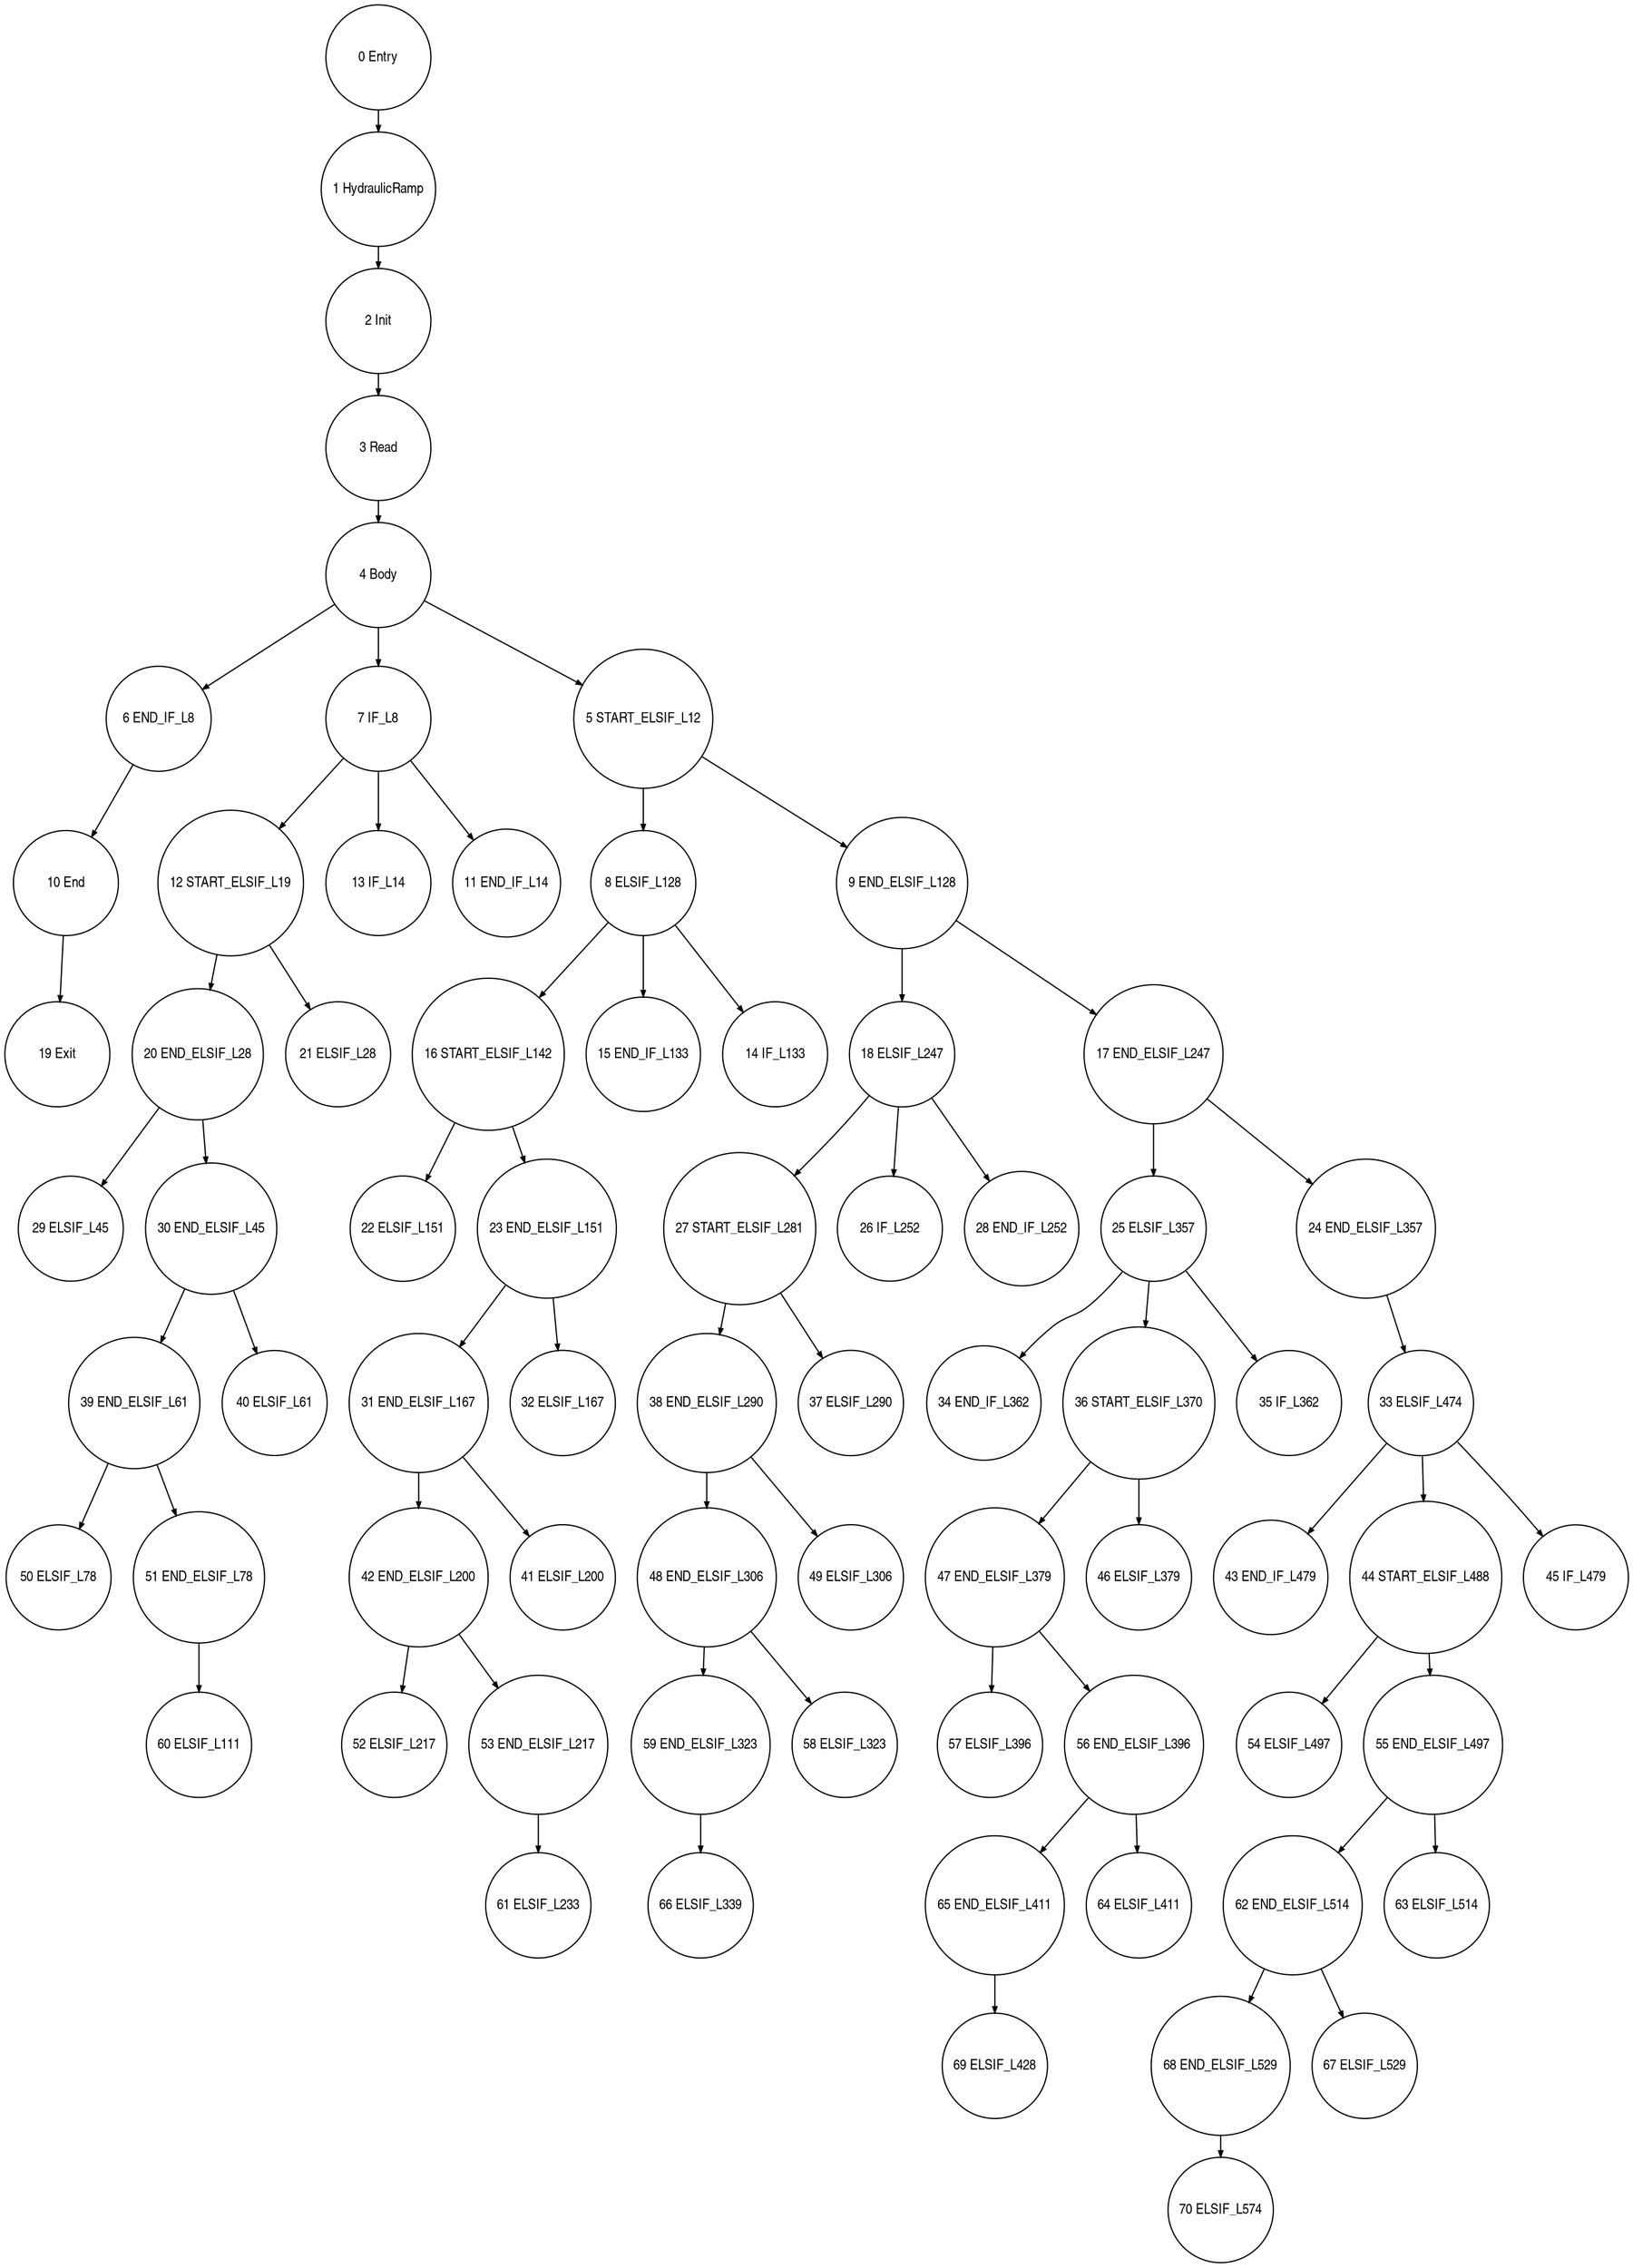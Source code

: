 digraph G {
  ranksep=.25;
  edge [arrowsize=.5]
  node [shape=circle, fontname="ArialNarrow",
        fontsize=12,  height=1.2];
  "22 ELSIF_L151"; "6 END_IF_L8"; "66 ELSIF_L339"; "50 ELSIF_L78"; "48 END_ELSIF_L306"; "19 Exit"; "43 END_IF_L479"; "7 IF_L8"; "25 ELSIF_L357"; "12 START_ELSIF_L19"; "62 END_ELSIF_L514"; "54 ELSIF_L497"; "8 ELSIF_L128"; "70 ELSIF_L574"; "0 Entry"; "49 ELSIF_L306"; "39 END_ELSIF_L61"; "57 ELSIF_L396"; "65 END_ELSIF_L411"; "4 Body"; "44 START_ELSIF_L488"; "9 END_ELSIF_L128"; "34 END_IF_L362"; "52 ELSIF_L217"; "47 END_ELSIF_L379"; "45 IF_L479"; "55 END_ELSIF_L497"; "20 END_ELSIF_L28"; "18 ELSIF_L247"; "31 END_ELSIF_L167"; "56 END_ELSIF_L396"; "29 ELSIF_L45"; "24 END_ELSIF_L357"; "36 START_ELSIF_L370"; "59 END_ELSIF_L323"; "63 ELSIF_L514"; "30 END_ELSIF_L45"; "53 END_ELSIF_L217"; "23 END_ELSIF_L151"; "69 ELSIF_L428"; "13 IF_L14"; "60 ELSIF_L111"; "16 START_ELSIF_L142"; "42 END_ELSIF_L200"; "17 END_ELSIF_L247"; "40 ELSIF_L61"; "32 ELSIF_L167"; "1 HydraulicRamp"; "64 ELSIF_L411"; "15 END_IF_L133"; "27 START_ELSIF_L281"; "2 Init"; "51 END_ELSIF_L78"; "68 END_ELSIF_L529"; "10 End"; "26 IF_L252"; "35 IF_L362"; "28 END_IF_L252"; "61 ELSIF_L233"; "33 ELSIF_L474"; "58 ELSIF_L323"; "3 Read"; "21 ELSIF_L28"; "41 ELSIF_L200"; "38 END_ELSIF_L290"; "14 IF_L133"; "11 END_IF_L14"; "37 ELSIF_L290"; "46 ELSIF_L379"; "67 ELSIF_L529"; "5 START_ELSIF_L12"; 
  "38 END_ELSIF_L290" -> "48 END_ELSIF_L306";
  "38 END_ELSIF_L290" -> "49 ELSIF_L306";
  "27 START_ELSIF_L281" -> "37 ELSIF_L290";
  "27 START_ELSIF_L281" -> "38 END_ELSIF_L290";
  "20 END_ELSIF_L28" -> "29 ELSIF_L45";
  "20 END_ELSIF_L28" -> "30 END_ELSIF_L45";
  "25 ELSIF_L357" -> "34 END_IF_L362";
  "25 ELSIF_L357" -> "35 IF_L362";
  "25 ELSIF_L357" -> "36 START_ELSIF_L370";
  "44 START_ELSIF_L488" -> "54 ELSIF_L497";
  "44 START_ELSIF_L488" -> "55 END_ELSIF_L497";
  "33 ELSIF_L474" -> "43 END_IF_L479";
  "33 ELSIF_L474" -> "44 START_ELSIF_L488";
  "33 ELSIF_L474" -> "45 IF_L479";
  "3 Read" -> "4 Body";
  "2 Init" -> "3 Read";
  "9 END_ELSIF_L128" -> "17 END_ELSIF_L247";
  "9 END_ELSIF_L128" -> "18 ELSIF_L247";
  "17 END_ELSIF_L247" -> "24 END_ELSIF_L357";
  "17 END_ELSIF_L247" -> "25 ELSIF_L357";
  "59 END_ELSIF_L323" -> "66 ELSIF_L339";
  "39 END_ELSIF_L61" -> "50 ELSIF_L78";
  "39 END_ELSIF_L61" -> "51 END_ELSIF_L78";
  "42 END_ELSIF_L200" -> "52 ELSIF_L217";
  "42 END_ELSIF_L200" -> "53 END_ELSIF_L217";
  "31 END_ELSIF_L167" -> "41 ELSIF_L200";
  "31 END_ELSIF_L167" -> "42 END_ELSIF_L200";
  "68 END_ELSIF_L529" -> "70 ELSIF_L574";
  "36 START_ELSIF_L370" -> "46 ELSIF_L379";
  "36 START_ELSIF_L370" -> "47 END_ELSIF_L379";
  "18 ELSIF_L247" -> "26 IF_L252";
  "18 ELSIF_L247" -> "27 START_ELSIF_L281";
  "18 ELSIF_L247" -> "28 END_IF_L252";
  "53 END_ELSIF_L217" -> "61 ELSIF_L233";
  "47 END_ELSIF_L379" -> "56 END_ELSIF_L396";
  "47 END_ELSIF_L379" -> "57 ELSIF_L396";
  "65 END_ELSIF_L411" -> "69 ELSIF_L428";
  "55 END_ELSIF_L497" -> "62 END_ELSIF_L514";
  "55 END_ELSIF_L497" -> "63 ELSIF_L514";
  "10 End" -> "19 Exit";
  "6 END_IF_L8" -> "10 End";
  "16 START_ELSIF_L142" -> "22 ELSIF_L151";
  "16 START_ELSIF_L142" -> "23 END_ELSIF_L151";
  "12 START_ELSIF_L19" -> "20 END_ELSIF_L28";
  "12 START_ELSIF_L19" -> "21 ELSIF_L28";
  "30 END_ELSIF_L45" -> "39 END_ELSIF_L61";
  "30 END_ELSIF_L45" -> "40 ELSIF_L61";
  "56 END_ELSIF_L396" -> "64 ELSIF_L411";
  "56 END_ELSIF_L396" -> "65 END_ELSIF_L411";
  "23 END_ELSIF_L151" -> "31 END_ELSIF_L167";
  "23 END_ELSIF_L151" -> "32 ELSIF_L167";
  "48 END_ELSIF_L306" -> "58 ELSIF_L323";
  "48 END_ELSIF_L306" -> "59 END_ELSIF_L323";
  "0 Entry" -> "1 HydraulicRamp";
  "8 ELSIF_L128" -> "14 IF_L133";
  "8 ELSIF_L128" -> "15 END_IF_L133";
  "8 ELSIF_L128" -> "16 START_ELSIF_L142";
  "4 Body" -> "5 START_ELSIF_L12";
  "4 Body" -> "6 END_IF_L8";
  "4 Body" -> "7 IF_L8";
  "51 END_ELSIF_L78" -> "60 ELSIF_L111";
  "7 IF_L8" -> "11 END_IF_L14";
  "7 IF_L8" -> "12 START_ELSIF_L19";
  "7 IF_L8" -> "13 IF_L14";
  "62 END_ELSIF_L514" -> "67 ELSIF_L529";
  "62 END_ELSIF_L514" -> "68 END_ELSIF_L529";
  "5 START_ELSIF_L12" -> "8 ELSIF_L128";
  "5 START_ELSIF_L12" -> "9 END_ELSIF_L128";
  "24 END_ELSIF_L357" -> "33 ELSIF_L474";
  "1 HydraulicRamp" -> "2 Init";
}
